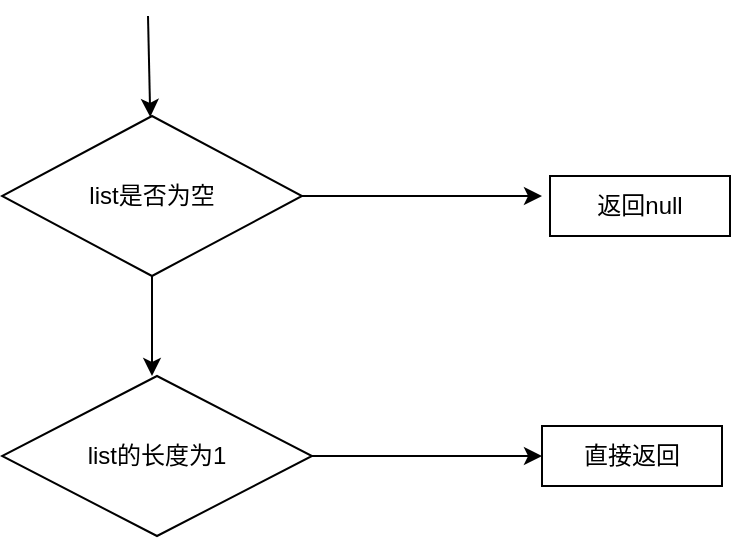 <mxfile version="14.6.11" type="github">
  <diagram id="8TKOvcTrNhX9M16MKKQR" name="Page-1">
    <mxGraphModel dx="868" dy="450" grid="1" gridSize="10" guides="1" tooltips="1" connect="1" arrows="1" fold="1" page="1" pageScale="1" pageWidth="827" pageHeight="1169" math="0" shadow="0">
      <root>
        <mxCell id="0" />
        <mxCell id="1" parent="0" />
        <mxCell id="kEvLPKEMS0HpsM0WvJd5-1" value="" style="endArrow=classic;html=1;" edge="1" parent="1" target="kEvLPKEMS0HpsM0WvJd5-2">
          <mxGeometry width="50" height="50" relative="1" as="geometry">
            <mxPoint x="123" y="40" as="sourcePoint" />
            <mxPoint x="130" y="80" as="targetPoint" />
          </mxGeometry>
        </mxCell>
        <mxCell id="kEvLPKEMS0HpsM0WvJd5-4" style="edgeStyle=orthogonalEdgeStyle;rounded=0;orthogonalLoop=1;jettySize=auto;html=1;exitX=0.5;exitY=1;exitDx=0;exitDy=0;" edge="1" parent="1" source="kEvLPKEMS0HpsM0WvJd5-2">
          <mxGeometry relative="1" as="geometry">
            <mxPoint x="125" y="220" as="targetPoint" />
          </mxGeometry>
        </mxCell>
        <mxCell id="kEvLPKEMS0HpsM0WvJd5-10" style="edgeStyle=orthogonalEdgeStyle;rounded=0;orthogonalLoop=1;jettySize=auto;html=1;exitX=1;exitY=0.5;exitDx=0;exitDy=0;" edge="1" parent="1" source="kEvLPKEMS0HpsM0WvJd5-2">
          <mxGeometry relative="1" as="geometry">
            <mxPoint x="320" y="130" as="targetPoint" />
          </mxGeometry>
        </mxCell>
        <mxCell id="kEvLPKEMS0HpsM0WvJd5-2" value="list是否为空" style="rhombus;whiteSpace=wrap;html=1;" vertex="1" parent="1">
          <mxGeometry x="50" y="90" width="150" height="80" as="geometry" />
        </mxCell>
        <mxCell id="kEvLPKEMS0HpsM0WvJd5-9" style="edgeStyle=orthogonalEdgeStyle;rounded=0;orthogonalLoop=1;jettySize=auto;html=1;exitX=1;exitY=0.5;exitDx=0;exitDy=0;entryX=0;entryY=0.5;entryDx=0;entryDy=0;" edge="1" parent="1" source="kEvLPKEMS0HpsM0WvJd5-5" target="kEvLPKEMS0HpsM0WvJd5-7">
          <mxGeometry relative="1" as="geometry" />
        </mxCell>
        <mxCell id="kEvLPKEMS0HpsM0WvJd5-5" value="list的长度为1" style="rhombus;whiteSpace=wrap;html=1;" vertex="1" parent="1">
          <mxGeometry x="50" y="220" width="155" height="80" as="geometry" />
        </mxCell>
        <mxCell id="kEvLPKEMS0HpsM0WvJd5-6" value="返回null" style="rounded=0;whiteSpace=wrap;html=1;" vertex="1" parent="1">
          <mxGeometry x="324" y="120" width="90" height="30" as="geometry" />
        </mxCell>
        <mxCell id="kEvLPKEMS0HpsM0WvJd5-7" value="直接返回" style="rounded=0;whiteSpace=wrap;html=1;" vertex="1" parent="1">
          <mxGeometry x="320" y="245" width="90" height="30" as="geometry" />
        </mxCell>
      </root>
    </mxGraphModel>
  </diagram>
</mxfile>
